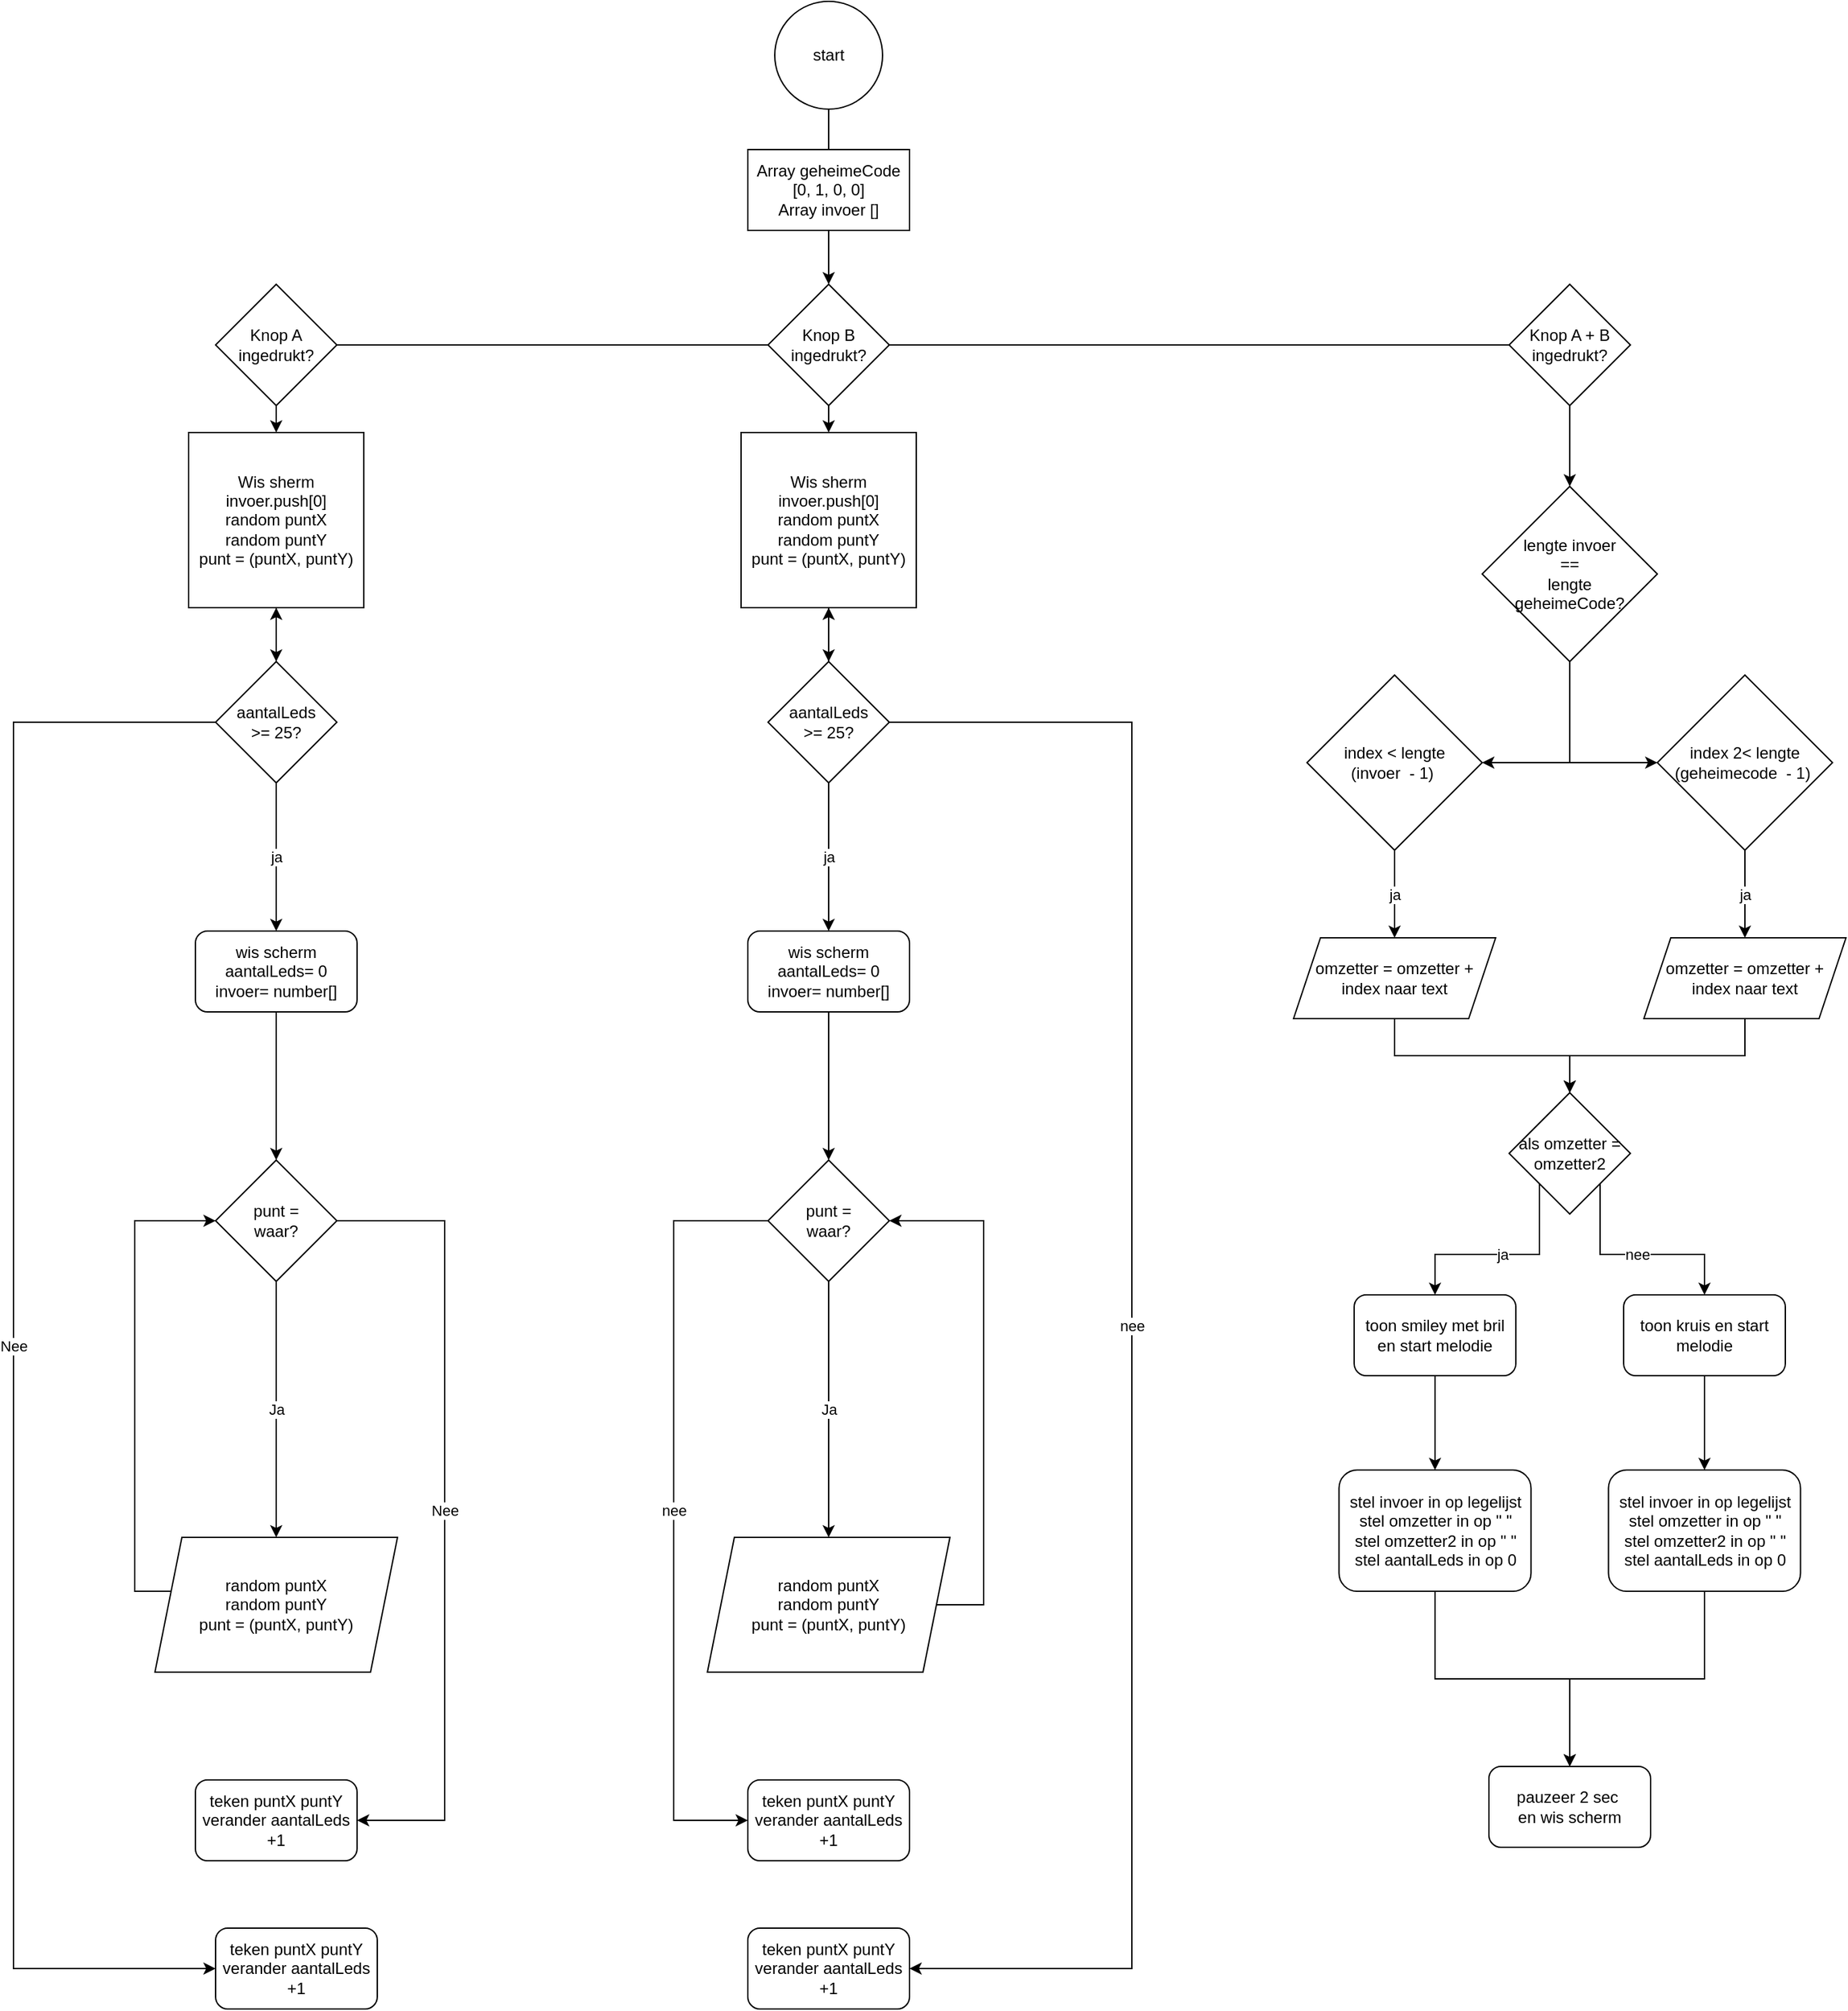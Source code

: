 <mxfile version="13.7.3" type="device"><diagram id="sZaCUOvb_H0zH96nON0e" name="Pagina-1"><mxGraphModel dx="1576" dy="556" grid="1" gridSize="10" guides="1" tooltips="1" connect="1" arrows="1" fold="1" page="1" pageScale="1" pageWidth="827" pageHeight="1169" math="0" shadow="0"><root><mxCell id="0"/><mxCell id="1" parent="0"/><mxCell id="YOrHrp5jnr6Idd3KmfH6-1" value="start" style="ellipse;whiteSpace=wrap;html=1;aspect=fixed;" parent="1" vertex="1"><mxGeometry x="365" y="30" width="80" height="80" as="geometry"/></mxCell><mxCell id="YOrHrp5jnr6Idd3KmfH6-3" value="Knop A ingedrukt?" style="rhombus;whiteSpace=wrap;html=1;" parent="1" vertex="1"><mxGeometry x="-50" y="240" width="90" height="90" as="geometry"/></mxCell><mxCell id="YOrHrp5jnr6Idd3KmfH6-5" value="Knop B ingedrukt?" style="rhombus;whiteSpace=wrap;html=1;" parent="1" vertex="1"><mxGeometry x="360" y="240" width="90" height="90" as="geometry"/></mxCell><mxCell id="YOrHrp5jnr6Idd3KmfH6-6" value="" style="endArrow=none;html=1;exitX=1;exitY=0.5;exitDx=0;exitDy=0;entryX=0;entryY=0.5;entryDx=0;entryDy=0;" parent="1" source="YOrHrp5jnr6Idd3KmfH6-3" target="YOrHrp5jnr6Idd3KmfH6-5" edge="1"><mxGeometry width="50" height="50" relative="1" as="geometry"><mxPoint x="400" y="300" as="sourcePoint"/><mxPoint x="450" y="250" as="targetPoint"/></mxGeometry></mxCell><mxCell id="YOrHrp5jnr6Idd3KmfH6-7" value="" style="endArrow=none;html=1;entryX=0.5;entryY=1;entryDx=0;entryDy=0;" parent="1" source="YOrHrp5jnr6Idd3KmfH6-11" target="YOrHrp5jnr6Idd3KmfH6-1" edge="1"><mxGeometry width="50" height="50" relative="1" as="geometry"><mxPoint x="405" y="205" as="sourcePoint"/><mxPoint x="421" y="150" as="targetPoint"/></mxGeometry></mxCell><mxCell id="YOrHrp5jnr6Idd3KmfH6-10" style="edgeStyle=orthogonalEdgeStyle;orthogonalLoop=1;jettySize=auto;html=1;entryX=0.5;entryY=0;entryDx=0;entryDy=0;" parent="1" source="YOrHrp5jnr6Idd3KmfH6-11" target="YOrHrp5jnr6Idd3KmfH6-5" edge="1"><mxGeometry relative="1" as="geometry"/></mxCell><mxCell id="YOrHrp5jnr6Idd3KmfH6-11" value="Array geheimeCode [0, 1, 0, 0]&lt;br&gt;Array invoer []" style="whiteSpace=wrap;html=1;" parent="1" vertex="1"><mxGeometry x="345" y="140" width="120" height="60" as="geometry"/></mxCell><mxCell id="YOrHrp5jnr6Idd3KmfH6-48" value="Nee" style="edgeStyle=orthogonalEdgeStyle;orthogonalLoop=1;jettySize=auto;html=1;entryX=1;entryY=0.5;entryDx=0;entryDy=0;" parent="1" edge="1"><mxGeometry relative="1" as="geometry"><Array as="points"><mxPoint x="240" y="565"/><mxPoint x="240" y="1010"/></Array><mxPoint x="160" y="565" as="sourcePoint"/></mxGeometry></mxCell><mxCell id="PGjmZZo4dKreAjUHTGN4-77" style="edgeStyle=orthogonalEdgeStyle;rounded=0;orthogonalLoop=1;jettySize=auto;html=1;exitX=0.5;exitY=1;exitDx=0;exitDy=0;" parent="1" source="YOrHrp5jnr6Idd3KmfH6-25" target="YOrHrp5jnr6Idd3KmfH6-50" edge="1"><mxGeometry relative="1" as="geometry"/></mxCell><mxCell id="YOrHrp5jnr6Idd3KmfH6-25" value="Knop A + B ingedrukt?" style="rhombus;whiteSpace=wrap;html=1;" parent="1" vertex="1"><mxGeometry x="910" y="240" width="90" height="90" as="geometry"/></mxCell><mxCell id="YOrHrp5jnr6Idd3KmfH6-45" value="" style="endArrow=none;html=1;entryX=0;entryY=0.5;entryDx=0;entryDy=0;exitX=1;exitY=0.5;exitDx=0;exitDy=0;" parent="1" source="YOrHrp5jnr6Idd3KmfH6-5" target="YOrHrp5jnr6Idd3KmfH6-25" edge="1"><mxGeometry width="50" height="50" relative="1" as="geometry"><mxPoint x="490" y="560" as="sourcePoint"/><mxPoint x="540" y="510" as="targetPoint"/></mxGeometry></mxCell><mxCell id="PGjmZZo4dKreAjUHTGN4-100" style="edgeStyle=orthogonalEdgeStyle;rounded=0;orthogonalLoop=1;jettySize=auto;html=1;exitX=0.5;exitY=1;exitDx=0;exitDy=0;entryX=1;entryY=0.5;entryDx=0;entryDy=0;" parent="1" source="YOrHrp5jnr6Idd3KmfH6-50" target="PGjmZZo4dKreAjUHTGN4-87" edge="1"><mxGeometry relative="1" as="geometry"/></mxCell><mxCell id="PGjmZZo4dKreAjUHTGN4-101" style="edgeStyle=orthogonalEdgeStyle;rounded=0;orthogonalLoop=1;jettySize=auto;html=1;exitX=0.5;exitY=1;exitDx=0;exitDy=0;entryX=0;entryY=0.5;entryDx=0;entryDy=0;" parent="1" source="YOrHrp5jnr6Idd3KmfH6-50" target="PGjmZZo4dKreAjUHTGN4-93" edge="1"><mxGeometry relative="1" as="geometry"/></mxCell><mxCell id="YOrHrp5jnr6Idd3KmfH6-50" value="lengte invoer &lt;br&gt;==&lt;br&gt;lengte &lt;br&gt;geheimeCode?" style="rhombus;whiteSpace=wrap;html=1;" parent="1" vertex="1"><mxGeometry x="890" y="390" width="130" height="130" as="geometry"/></mxCell><mxCell id="PGjmZZo4dKreAjUHTGN4-50" value="" style="rounded=1;whiteSpace=wrap;html=1;" parent="1" vertex="1"><mxGeometry x="795" y="990" width="120" height="60" as="geometry"/></mxCell><mxCell id="2R8dEqedLcURQex-LuR9-5" style="edgeStyle=orthogonalEdgeStyle;rounded=0;orthogonalLoop=1;jettySize=auto;html=1;exitX=0.5;exitY=1;exitDx=0;exitDy=0;entryX=0.5;entryY=0;entryDx=0;entryDy=0;" parent="1" source="PGjmZZo4dKreAjUHTGN4-51" target="2R8dEqedLcURQex-LuR9-3" edge="1"><mxGeometry relative="1" as="geometry"/></mxCell><mxCell id="PGjmZZo4dKreAjUHTGN4-51" value="toon kruis en start melodie" style="rounded=1;whiteSpace=wrap;html=1;" parent="1" vertex="1"><mxGeometry x="995" y="990" width="120" height="60" as="geometry"/></mxCell><mxCell id="2R8dEqedLcURQex-LuR9-4" style="edgeStyle=orthogonalEdgeStyle;rounded=0;orthogonalLoop=1;jettySize=auto;html=1;exitX=0.5;exitY=1;exitDx=0;exitDy=0;entryX=0.5;entryY=0;entryDx=0;entryDy=0;" parent="1" source="PGjmZZo4dKreAjUHTGN4-53" target="2R8dEqedLcURQex-LuR9-1" edge="1"><mxGeometry relative="1" as="geometry"/></mxCell><mxCell id="PGjmZZo4dKreAjUHTGN4-53" value="toon smiley met bril en start melodie" style="text;html=1;strokeColor=none;fillColor=none;align=center;verticalAlign=middle;whiteSpace=wrap;rounded=0;" parent="1" vertex="1"><mxGeometry x="795" y="990" width="120" height="60" as="geometry"/></mxCell><mxCell id="PGjmZZo4dKreAjUHTGN4-56" value="" style="rounded=1;whiteSpace=wrap;html=1;" parent="1" vertex="1"><mxGeometry x="895" y="1340" width="120" height="60" as="geometry"/></mxCell><mxCell id="PGjmZZo4dKreAjUHTGN4-57" value="pauzeer 2 sec&amp;nbsp;&lt;br&gt;en wis scherm" style="text;html=1;strokeColor=none;fillColor=none;align=center;verticalAlign=middle;whiteSpace=wrap;rounded=0;" parent="1" vertex="1"><mxGeometry x="895" y="1340" width="120" height="60" as="geometry"/></mxCell><mxCell id="PGjmZZo4dKreAjUHTGN4-82" value="ja" style="edgeStyle=orthogonalEdgeStyle;rounded=0;orthogonalLoop=1;jettySize=auto;html=1;exitX=0;exitY=1;exitDx=0;exitDy=0;entryX=0.5;entryY=0;entryDx=0;entryDy=0;" parent="1" source="PGjmZZo4dKreAjUHTGN4-81" target="PGjmZZo4dKreAjUHTGN4-53" edge="1"><mxGeometry relative="1" as="geometry"/></mxCell><mxCell id="PGjmZZo4dKreAjUHTGN4-83" value="nee" style="edgeStyle=orthogonalEdgeStyle;rounded=0;orthogonalLoop=1;jettySize=auto;html=1;exitX=1;exitY=1;exitDx=0;exitDy=0;" parent="1" source="PGjmZZo4dKreAjUHTGN4-81" target="PGjmZZo4dKreAjUHTGN4-51" edge="1"><mxGeometry relative="1" as="geometry"/></mxCell><mxCell id="PGjmZZo4dKreAjUHTGN4-81" value="als omzetter = omzetter2" style="rhombus;whiteSpace=wrap;html=1;" parent="1" vertex="1"><mxGeometry x="910" y="840" width="90" height="90" as="geometry"/></mxCell><mxCell id="PGjmZZo4dKreAjUHTGN4-103" value="ja" style="edgeStyle=orthogonalEdgeStyle;rounded=0;orthogonalLoop=1;jettySize=auto;html=1;exitX=0.5;exitY=1;exitDx=0;exitDy=0;" parent="1" source="PGjmZZo4dKreAjUHTGN4-87" target="PGjmZZo4dKreAjUHTGN4-89" edge="1"><mxGeometry relative="1" as="geometry"/></mxCell><mxCell id="PGjmZZo4dKreAjUHTGN4-87" value="index &amp;lt; lengte (invoer&amp;nbsp; - 1)&amp;nbsp;" style="rhombus;whiteSpace=wrap;html=1;spacingLeft=10;spacingRight=10;" parent="1" vertex="1"><mxGeometry x="760" y="530" width="130" height="130" as="geometry"/></mxCell><mxCell id="PGjmZZo4dKreAjUHTGN4-104" style="edgeStyle=orthogonalEdgeStyle;rounded=0;orthogonalLoop=1;jettySize=auto;html=1;exitX=0.5;exitY=1;exitDx=0;exitDy=0;entryX=0.5;entryY=0;entryDx=0;entryDy=0;" parent="1" source="PGjmZZo4dKreAjUHTGN4-89" target="PGjmZZo4dKreAjUHTGN4-81" edge="1"><mxGeometry relative="1" as="geometry"/></mxCell><mxCell id="PGjmZZo4dKreAjUHTGN4-89" value="omzetter = omzetter + index naar text" style="shape=parallelogram;perimeter=parallelogramPerimeter;whiteSpace=wrap;html=1;fixedSize=1;" parent="1" vertex="1"><mxGeometry x="750" y="725" width="150" height="60" as="geometry"/></mxCell><mxCell id="PGjmZZo4dKreAjUHTGN4-105" style="edgeStyle=orthogonalEdgeStyle;rounded=0;orthogonalLoop=1;jettySize=auto;html=1;exitX=0.5;exitY=1;exitDx=0;exitDy=0;" parent="1" source="PGjmZZo4dKreAjUHTGN4-90" target="PGjmZZo4dKreAjUHTGN4-81" edge="1"><mxGeometry relative="1" as="geometry"/></mxCell><mxCell id="PGjmZZo4dKreAjUHTGN4-90" value="omzetter = omzetter + index naar text" style="shape=parallelogram;perimeter=parallelogramPerimeter;whiteSpace=wrap;html=1;fixedSize=1;" parent="1" vertex="1"><mxGeometry x="1010" y="725" width="150" height="60" as="geometry"/></mxCell><mxCell id="PGjmZZo4dKreAjUHTGN4-102" value="ja" style="edgeStyle=orthogonalEdgeStyle;rounded=0;orthogonalLoop=1;jettySize=auto;html=1;exitX=0.5;exitY=1;exitDx=0;exitDy=0;entryX=0.5;entryY=0;entryDx=0;entryDy=0;" parent="1" source="PGjmZZo4dKreAjUHTGN4-93" target="PGjmZZo4dKreAjUHTGN4-90" edge="1"><mxGeometry relative="1" as="geometry"/></mxCell><mxCell id="PGjmZZo4dKreAjUHTGN4-93" value="index 2&amp;lt; lengte (geheimecode&amp;nbsp; - 1)&amp;nbsp;" style="rhombus;whiteSpace=wrap;html=1;spacingLeft=10;spacingRight=10;" parent="1" vertex="1"><mxGeometry x="1020" y="530" width="130" height="130" as="geometry"/></mxCell><mxCell id="PGjmZZo4dKreAjUHTGN4-107" style="edgeStyle=orthogonalEdgeStyle;rounded=0;orthogonalLoop=1;jettySize=auto;html=1;entryX=0.5;entryY=0;entryDx=0;entryDy=0;" parent="1" target="PGjmZZo4dKreAjUHTGN4-109" edge="1"><mxGeometry relative="1" as="geometry"><mxPoint x="405" y="330" as="sourcePoint"/></mxGeometry></mxCell><mxCell id="PGjmZZo4dKreAjUHTGN4-108" style="edgeStyle=orthogonalEdgeStyle;rounded=0;orthogonalLoop=1;jettySize=auto;html=1;entryX=0.5;entryY=0;entryDx=0;entryDy=0;" parent="1" source="PGjmZZo4dKreAjUHTGN4-109" edge="1"><mxGeometry relative="1" as="geometry"><mxPoint x="405" y="520" as="targetPoint"/></mxGeometry></mxCell><mxCell id="PGjmZZo4dKreAjUHTGN4-109" value="Wis sherm&lt;br&gt;invoer.push[0]&lt;br&gt;random puntX&lt;br&gt;random puntY&lt;br&gt;punt = (puntX, puntY)" style="rounded=1;whiteSpace=wrap;html=1;arcSize=0;" parent="1" vertex="1"><mxGeometry x="340" y="350" width="130" height="130" as="geometry"/></mxCell><mxCell id="PGjmZZo4dKreAjUHTGN4-110" value="Ja" style="edgeStyle=orthogonalEdgeStyle;rounded=0;orthogonalLoop=1;jettySize=auto;html=1;entryX=0.5;entryY=0;entryDx=0;entryDy=0;" parent="1" source="PGjmZZo4dKreAjUHTGN4-112" target="PGjmZZo4dKreAjUHTGN4-114" edge="1"><mxGeometry relative="1" as="geometry"><mxPoint x="405" y="1030" as="targetPoint"/></mxGeometry></mxCell><mxCell id="PGjmZZo4dKreAjUHTGN4-138" value="nee" style="edgeStyle=orthogonalEdgeStyle;rounded=0;orthogonalLoop=1;jettySize=auto;html=1;exitX=0;exitY=0.5;exitDx=0;exitDy=0;entryX=0;entryY=0.5;entryDx=0;entryDy=0;" parent="1" source="PGjmZZo4dKreAjUHTGN4-112" target="PGjmZZo4dKreAjUHTGN4-115" edge="1"><mxGeometry relative="1" as="geometry"><Array as="points"><mxPoint x="290" y="935"/><mxPoint x="290" y="1380"/></Array></mxGeometry></mxCell><mxCell id="PGjmZZo4dKreAjUHTGN4-112" value="punt = waar?" style="rhombus;whiteSpace=wrap;html=1;spacingLeft=10;spacingRight=10;" parent="1" vertex="1"><mxGeometry x="360" y="890" width="90" height="90" as="geometry"/></mxCell><mxCell id="PGjmZZo4dKreAjUHTGN4-137" style="edgeStyle=orthogonalEdgeStyle;rounded=0;orthogonalLoop=1;jettySize=auto;html=1;exitX=1;exitY=0.5;exitDx=0;exitDy=0;entryX=1;entryY=0.5;entryDx=0;entryDy=0;" parent="1" source="PGjmZZo4dKreAjUHTGN4-114" target="PGjmZZo4dKreAjUHTGN4-112" edge="1"><mxGeometry relative="1" as="geometry"><Array as="points"><mxPoint x="520" y="1220"/><mxPoint x="520" y="935"/></Array></mxGeometry></mxCell><mxCell id="PGjmZZo4dKreAjUHTGN4-114" value="random puntX&lt;br&gt;random puntY&lt;br&gt;punt = (puntX, puntY)" style="shape=parallelogram;perimeter=parallelogramPerimeter;whiteSpace=wrap;html=1;fixedSize=1;" parent="1" vertex="1"><mxGeometry x="315" y="1170" width="180" height="100" as="geometry"/></mxCell><mxCell id="PGjmZZo4dKreAjUHTGN4-115" value="teken puntX puntY&lt;br&gt;verander aantalLeds +1" style="rounded=1;whiteSpace=wrap;html=1;" parent="1" vertex="1"><mxGeometry x="345" y="1350" width="120" height="60" as="geometry"/></mxCell><mxCell id="PGjmZZo4dKreAjUHTGN4-116" value="" style="edgeStyle=orthogonalEdgeStyle;rounded=0;orthogonalLoop=1;jettySize=auto;html=1;" parent="1" source="PGjmZZo4dKreAjUHTGN4-119" target="PGjmZZo4dKreAjUHTGN4-109" edge="1"><mxGeometry relative="1" as="geometry"/></mxCell><mxCell id="PGjmZZo4dKreAjUHTGN4-121" value="nee" style="edgeStyle=orthogonalEdgeStyle;rounded=0;orthogonalLoop=1;jettySize=auto;html=1;exitX=1;exitY=0.5;exitDx=0;exitDy=0;entryX=1;entryY=0.5;entryDx=0;entryDy=0;" parent="1" source="PGjmZZo4dKreAjUHTGN4-119" target="PGjmZZo4dKreAjUHTGN4-120" edge="1"><mxGeometry x="-0.01" relative="1" as="geometry"><Array as="points"><mxPoint x="630" y="565"/><mxPoint x="630" y="1490"/></Array><mxPoint y="-1" as="offset"/></mxGeometry></mxCell><mxCell id="PGjmZZo4dKreAjUHTGN4-143" value="ja" style="edgeStyle=orthogonalEdgeStyle;rounded=0;orthogonalLoop=1;jettySize=auto;html=1;exitX=0.5;exitY=1;exitDx=0;exitDy=0;" parent="1" source="PGjmZZo4dKreAjUHTGN4-119" target="PGjmZZo4dKreAjUHTGN4-142" edge="1"><mxGeometry relative="1" as="geometry"/></mxCell><mxCell id="PGjmZZo4dKreAjUHTGN4-119" value="aantalLeds &amp;gt;= 25?" style="rhombus;whiteSpace=wrap;html=1;spacingLeft=10;spacingRight=10;" parent="1" vertex="1"><mxGeometry x="360" y="520" width="90" height="90" as="geometry"/></mxCell><mxCell id="PGjmZZo4dKreAjUHTGN4-120" value="teken puntX puntY&lt;br&gt;verander aantalLeds +1" style="rounded=1;whiteSpace=wrap;html=1;" parent="1" vertex="1"><mxGeometry x="345" y="1460" width="120" height="60" as="geometry"/></mxCell><mxCell id="PGjmZZo4dKreAjUHTGN4-123" style="edgeStyle=orthogonalEdgeStyle;rounded=0;orthogonalLoop=1;jettySize=auto;html=1;entryX=0.5;entryY=0;entryDx=0;entryDy=0;" parent="1" target="PGjmZZo4dKreAjUHTGN4-125" edge="1"><mxGeometry relative="1" as="geometry"><mxPoint x="-5" y="330" as="sourcePoint"/></mxGeometry></mxCell><mxCell id="PGjmZZo4dKreAjUHTGN4-124" style="edgeStyle=orthogonalEdgeStyle;rounded=0;orthogonalLoop=1;jettySize=auto;html=1;entryX=0.5;entryY=0;entryDx=0;entryDy=0;" parent="1" source="PGjmZZo4dKreAjUHTGN4-125" edge="1"><mxGeometry relative="1" as="geometry"><mxPoint x="-5" y="520" as="targetPoint"/></mxGeometry></mxCell><mxCell id="PGjmZZo4dKreAjUHTGN4-125" value="Wis sherm&lt;br&gt;invoer.push[0]&lt;br&gt;random puntX&lt;br&gt;random puntY&lt;br&gt;punt = (puntX, puntY)" style="rounded=1;whiteSpace=wrap;html=1;arcSize=0;" parent="1" vertex="1"><mxGeometry x="-70" y="350" width="130" height="130" as="geometry"/></mxCell><mxCell id="PGjmZZo4dKreAjUHTGN4-126" value="Ja" style="edgeStyle=orthogonalEdgeStyle;rounded=0;orthogonalLoop=1;jettySize=auto;html=1;entryX=0.5;entryY=0;entryDx=0;entryDy=0;" parent="1" source="PGjmZZo4dKreAjUHTGN4-128" target="PGjmZZo4dKreAjUHTGN4-130" edge="1"><mxGeometry relative="1" as="geometry"><mxPoint x="-5" y="1030" as="targetPoint"/></mxGeometry></mxCell><mxCell id="PGjmZZo4dKreAjUHTGN4-127" value="Nee" style="edgeStyle=orthogonalEdgeStyle;rounded=0;orthogonalLoop=1;jettySize=auto;html=1;entryX=1;entryY=0.5;entryDx=0;entryDy=0;" parent="1" source="PGjmZZo4dKreAjUHTGN4-128" target="PGjmZZo4dKreAjUHTGN4-131" edge="1"><mxGeometry relative="1" as="geometry"><Array as="points"><mxPoint x="120" y="935"/><mxPoint x="120" y="1380"/></Array></mxGeometry></mxCell><mxCell id="PGjmZZo4dKreAjUHTGN4-128" value="punt = waar?" style="rhombus;whiteSpace=wrap;html=1;spacingLeft=10;spacingRight=10;" parent="1" vertex="1"><mxGeometry x="-50" y="890" width="90" height="90" as="geometry"/></mxCell><mxCell id="PGjmZZo4dKreAjUHTGN4-129" style="edgeStyle=orthogonalEdgeStyle;rounded=0;orthogonalLoop=1;jettySize=auto;html=1;exitX=0;exitY=0.5;exitDx=0;exitDy=0;entryX=0;entryY=0.5;entryDx=0;entryDy=0;" parent="1" target="PGjmZZo4dKreAjUHTGN4-128" edge="1"><mxGeometry relative="1" as="geometry"><mxPoint x="-80" y="1210" as="sourcePoint"/><Array as="points"><mxPoint x="-110" y="1210"/><mxPoint x="-110" y="935"/></Array></mxGeometry></mxCell><mxCell id="PGjmZZo4dKreAjUHTGN4-130" value="random puntX&lt;br&gt;random puntY&lt;br&gt;punt = (puntX, puntY)" style="shape=parallelogram;perimeter=parallelogramPerimeter;whiteSpace=wrap;html=1;fixedSize=1;" parent="1" vertex="1"><mxGeometry x="-95" y="1170" width="180" height="100" as="geometry"/></mxCell><mxCell id="PGjmZZo4dKreAjUHTGN4-131" value="teken puntX puntY&lt;br&gt;verander aantalLeds +1" style="rounded=1;whiteSpace=wrap;html=1;" parent="1" vertex="1"><mxGeometry x="-65" y="1350" width="120" height="60" as="geometry"/></mxCell><mxCell id="PGjmZZo4dKreAjUHTGN4-132" value="" style="edgeStyle=orthogonalEdgeStyle;rounded=0;orthogonalLoop=1;jettySize=auto;html=1;" parent="1" source="PGjmZZo4dKreAjUHTGN4-135" target="PGjmZZo4dKreAjUHTGN4-125" edge="1"><mxGeometry relative="1" as="geometry"/></mxCell><mxCell id="PGjmZZo4dKreAjUHTGN4-134" value="Nee" style="edgeStyle=orthogonalEdgeStyle;rounded=0;orthogonalLoop=1;jettySize=auto;html=1;entryX=0;entryY=0.5;entryDx=0;entryDy=0;" parent="1" source="PGjmZZo4dKreAjUHTGN4-135" target="PGjmZZo4dKreAjUHTGN4-136" edge="1"><mxGeometry relative="1" as="geometry"><Array as="points"><mxPoint x="-200" y="565"/><mxPoint x="-200" y="1490"/></Array></mxGeometry></mxCell><mxCell id="PGjmZZo4dKreAjUHTGN4-140" value="ja" style="edgeStyle=orthogonalEdgeStyle;rounded=0;orthogonalLoop=1;jettySize=auto;html=1;exitX=0.5;exitY=1;exitDx=0;exitDy=0;entryX=0.5;entryY=0;entryDx=0;entryDy=0;" parent="1" source="PGjmZZo4dKreAjUHTGN4-135" target="PGjmZZo4dKreAjUHTGN4-139" edge="1"><mxGeometry relative="1" as="geometry"/></mxCell><mxCell id="PGjmZZo4dKreAjUHTGN4-135" value="aantalLeds &amp;gt;= 25?" style="rhombus;whiteSpace=wrap;html=1;spacingLeft=10;spacingRight=10;" parent="1" vertex="1"><mxGeometry x="-50" y="520" width="90" height="90" as="geometry"/></mxCell><mxCell id="PGjmZZo4dKreAjUHTGN4-136" value="teken puntX puntY&lt;br&gt;verander aantalLeds +1" style="rounded=1;whiteSpace=wrap;html=1;" parent="1" vertex="1"><mxGeometry x="-50" y="1460" width="120" height="60" as="geometry"/></mxCell><mxCell id="PGjmZZo4dKreAjUHTGN4-141" style="edgeStyle=orthogonalEdgeStyle;rounded=0;orthogonalLoop=1;jettySize=auto;html=1;exitX=0.5;exitY=1;exitDx=0;exitDy=0;" parent="1" source="PGjmZZo4dKreAjUHTGN4-139" target="PGjmZZo4dKreAjUHTGN4-128" edge="1"><mxGeometry relative="1" as="geometry"/></mxCell><mxCell id="PGjmZZo4dKreAjUHTGN4-139" value="wis scherm&lt;br&gt;aantalLeds= 0&lt;br&gt;invoer= number[]" style="rounded=1;whiteSpace=wrap;html=1;" parent="1" vertex="1"><mxGeometry x="-65" y="720" width="120" height="60" as="geometry"/></mxCell><mxCell id="PGjmZZo4dKreAjUHTGN4-144" style="edgeStyle=orthogonalEdgeStyle;rounded=0;orthogonalLoop=1;jettySize=auto;html=1;exitX=0.5;exitY=1;exitDx=0;exitDy=0;entryX=0.5;entryY=0;entryDx=0;entryDy=0;" parent="1" source="PGjmZZo4dKreAjUHTGN4-142" target="PGjmZZo4dKreAjUHTGN4-112" edge="1"><mxGeometry relative="1" as="geometry"/></mxCell><mxCell id="PGjmZZo4dKreAjUHTGN4-142" value="wis scherm&lt;br&gt;aantalLeds= 0&lt;br&gt;invoer= number[]" style="rounded=1;whiteSpace=wrap;html=1;" parent="1" vertex="1"><mxGeometry x="345" y="720" width="120" height="60" as="geometry"/></mxCell><mxCell id="2R8dEqedLcURQex-LuR9-7" style="edgeStyle=orthogonalEdgeStyle;rounded=0;orthogonalLoop=1;jettySize=auto;html=1;exitX=0.5;exitY=1;exitDx=0;exitDy=0;entryX=0.5;entryY=0;entryDx=0;entryDy=0;" parent="1" source="2R8dEqedLcURQex-LuR9-1" target="PGjmZZo4dKreAjUHTGN4-57" edge="1"><mxGeometry relative="1" as="geometry"/></mxCell><mxCell id="2R8dEqedLcURQex-LuR9-1" value="stel invoer in op legelijst&lt;br&gt;stel omzetter in op &quot; &quot;&lt;br&gt;stel omzetter2 in op &quot; &quot;&lt;br&gt;stel aantalLeds in op 0" style="rounded=1;whiteSpace=wrap;html=1;" parent="1" vertex="1"><mxGeometry x="783.75" y="1120" width="142.5" height="90" as="geometry"/></mxCell><mxCell id="2R8dEqedLcURQex-LuR9-6" style="edgeStyle=orthogonalEdgeStyle;rounded=0;orthogonalLoop=1;jettySize=auto;html=1;exitX=0.5;exitY=1;exitDx=0;exitDy=0;entryX=0.5;entryY=0;entryDx=0;entryDy=0;" parent="1" source="2R8dEqedLcURQex-LuR9-3" target="PGjmZZo4dKreAjUHTGN4-57" edge="1"><mxGeometry relative="1" as="geometry"/></mxCell><mxCell id="2R8dEqedLcURQex-LuR9-3" value="stel invoer in op legelijst&lt;br&gt;stel omzetter in op &quot; &quot;&lt;br&gt;stel omzetter2 in op &quot; &quot;&lt;br&gt;stel aantalLeds in op 0" style="rounded=1;whiteSpace=wrap;html=1;" parent="1" vertex="1"><mxGeometry x="983.75" y="1120" width="142.5" height="90" as="geometry"/></mxCell></root></mxGraphModel></diagram></mxfile>